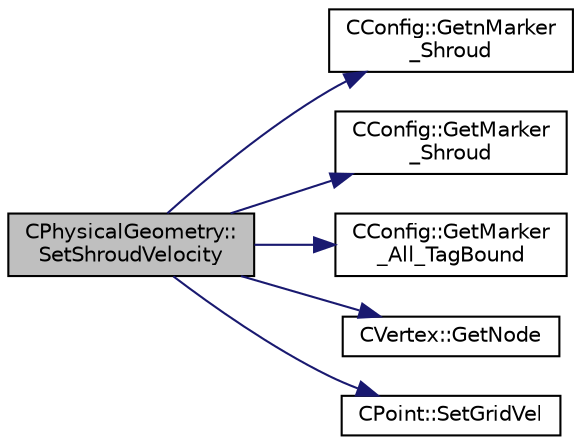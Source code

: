 digraph "CPhysicalGeometry::SetShroudVelocity"
{
  edge [fontname="Helvetica",fontsize="10",labelfontname="Helvetica",labelfontsize="10"];
  node [fontname="Helvetica",fontsize="10",shape=record];
  rankdir="LR";
  Node1359 [label="CPhysicalGeometry::\lSetShroudVelocity",height=0.2,width=0.4,color="black", fillcolor="grey75", style="filled", fontcolor="black"];
  Node1359 -> Node1360 [color="midnightblue",fontsize="10",style="solid",fontname="Helvetica"];
  Node1360 [label="CConfig::GetnMarker\l_Shroud",height=0.2,width=0.4,color="black", fillcolor="white", style="filled",URL="$class_c_config.html#a11d7d022d18013163117da62bf9547fb",tooltip="Get number of shroud markers. "];
  Node1359 -> Node1361 [color="midnightblue",fontsize="10",style="solid",fontname="Helvetica"];
  Node1361 [label="CConfig::GetMarker\l_Shroud",height=0.2,width=0.4,color="black", fillcolor="white", style="filled",URL="$class_c_config.html#a60bf1601f072e2af7a181b7c7884e5f5",tooltip="Get the marker shroud. "];
  Node1359 -> Node1362 [color="midnightblue",fontsize="10",style="solid",fontname="Helvetica"];
  Node1362 [label="CConfig::GetMarker\l_All_TagBound",height=0.2,width=0.4,color="black", fillcolor="white", style="filled",URL="$class_c_config.html#a967e969a3beb24bb6e57d7036af003be",tooltip="Get the index of the surface defined in the geometry file. "];
  Node1359 -> Node1363 [color="midnightblue",fontsize="10",style="solid",fontname="Helvetica"];
  Node1363 [label="CVertex::GetNode",height=0.2,width=0.4,color="black", fillcolor="white", style="filled",URL="$class_c_vertex.html#a95c513bf927464157ed96b6c79779a1f",tooltip="Get the node of the vertex. "];
  Node1359 -> Node1364 [color="midnightblue",fontsize="10",style="solid",fontname="Helvetica"];
  Node1364 [label="CPoint::SetGridVel",height=0.2,width=0.4,color="black", fillcolor="white", style="filled",URL="$class_c_point.html#a01131de373dba211a7093ecc44238e1e",tooltip="Set the value of the grid velocity at the point. "];
}
